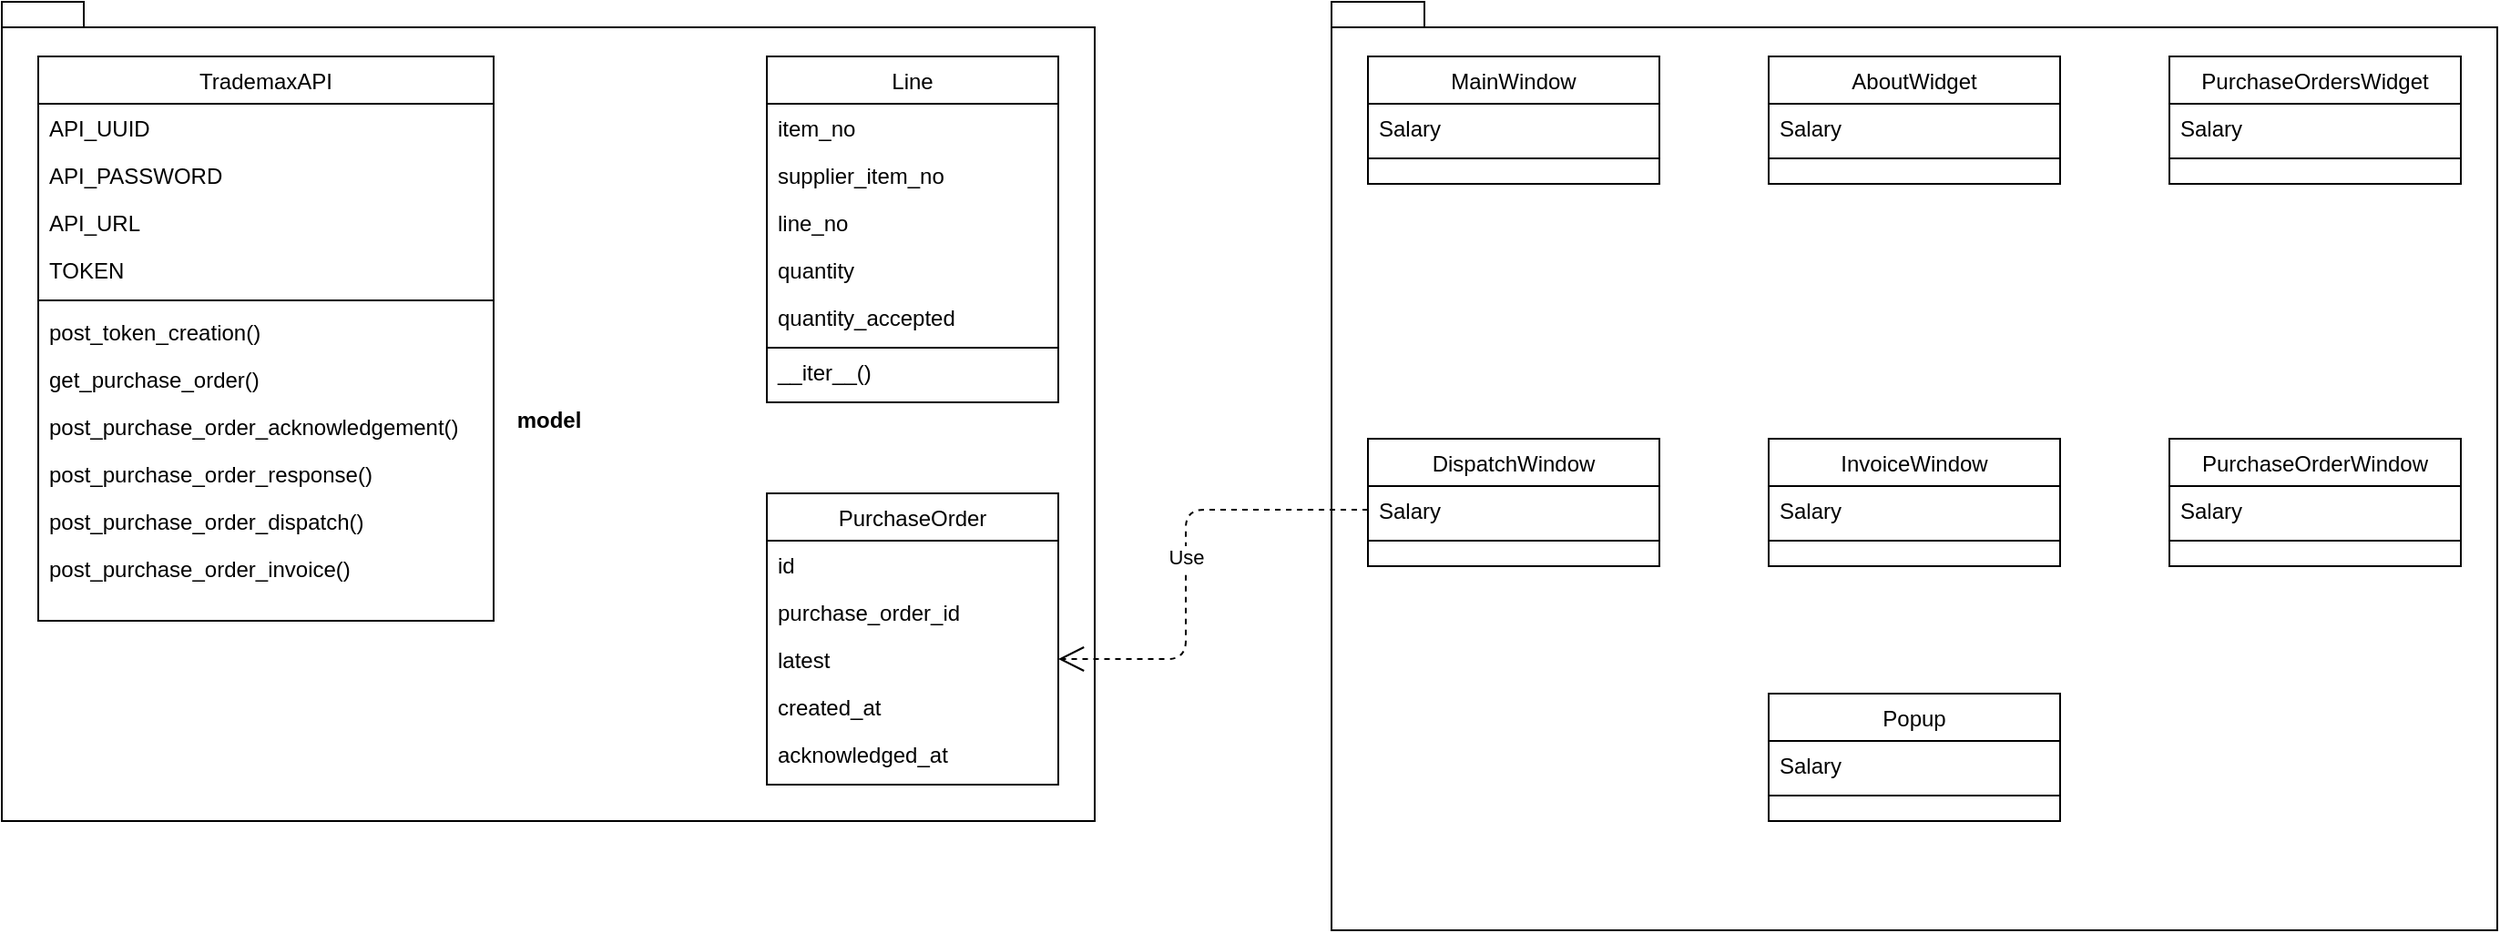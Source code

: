 <mxfile version="13.10.0" type="device"><diagram id="C5RBs43oDa-KdzZeNtuy" name="Page-1"><mxGraphModel dx="2171" dy="635" grid="1" gridSize="10" guides="1" tooltips="1" connect="1" arrows="1" fold="1" page="1" pageScale="1" pageWidth="827" pageHeight="1169" math="0" shadow="0"><root><mxCell id="WIyWlLk6GJQsqaUBKTNV-0"/><mxCell id="WIyWlLk6GJQsqaUBKTNV-1" parent="WIyWlLk6GJQsqaUBKTNV-0"/><mxCell id="fUbLNrBo1LSqrjkP0dex-6" value="model" style="shape=folder;fontStyle=1;spacingTop=10;tabWidth=40;tabHeight=14;tabPosition=left;html=1;" parent="WIyWlLk6GJQsqaUBKTNV-1" vertex="1"><mxGeometry x="-210" y="80" width="600" height="450" as="geometry"/></mxCell><mxCell id="fUbLNrBo1LSqrjkP0dex-7" value="view" style="shape=folder;fontStyle=1;spacingTop=10;tabWidth=40;tabHeight=14;tabPosition=left;html=1;" parent="WIyWlLk6GJQsqaUBKTNV-1" vertex="1"><mxGeometry x="520" y="80" width="640" height="510" as="geometry"/></mxCell><mxCell id="zkfFHV4jXpPFQw0GAbJ--13" value="Line&#10;" style="swimlane;fontStyle=0;align=center;verticalAlign=top;childLayout=stackLayout;horizontal=1;startSize=26;horizontalStack=0;resizeParent=1;resizeLast=0;collapsible=1;marginBottom=0;rounded=0;shadow=0;strokeWidth=1;" parent="WIyWlLk6GJQsqaUBKTNV-1" vertex="1"><mxGeometry x="210" y="110" width="160" height="190" as="geometry"><mxRectangle x="340" y="380" width="170" height="26" as="alternateBounds"/></mxGeometry></mxCell><mxCell id="zkfFHV4jXpPFQw0GAbJ--14" value="item_no" style="text;align=left;verticalAlign=top;spacingLeft=4;spacingRight=4;overflow=hidden;rotatable=0;points=[[0,0.5],[1,0.5]];portConstraint=eastwest;" parent="zkfFHV4jXpPFQw0GAbJ--13" vertex="1"><mxGeometry y="26" width="160" height="26" as="geometry"/></mxCell><mxCell id="fUbLNrBo1LSqrjkP0dex-30" value="supplier_item_no" style="text;align=left;verticalAlign=top;spacingLeft=4;spacingRight=4;overflow=hidden;rotatable=0;points=[[0,0.5],[1,0.5]];portConstraint=eastwest;" parent="zkfFHV4jXpPFQw0GAbJ--13" vertex="1"><mxGeometry y="52" width="160" height="26" as="geometry"/></mxCell><mxCell id="fUbLNrBo1LSqrjkP0dex-31" value="line_no" style="text;align=left;verticalAlign=top;spacingLeft=4;spacingRight=4;overflow=hidden;rotatable=0;points=[[0,0.5],[1,0.5]];portConstraint=eastwest;" parent="zkfFHV4jXpPFQw0GAbJ--13" vertex="1"><mxGeometry y="78" width="160" height="26" as="geometry"/></mxCell><mxCell id="fUbLNrBo1LSqrjkP0dex-37" value="quantity" style="text;align=left;verticalAlign=top;spacingLeft=4;spacingRight=4;overflow=hidden;rotatable=0;points=[[0,0.5],[1,0.5]];portConstraint=eastwest;" parent="zkfFHV4jXpPFQw0GAbJ--13" vertex="1"><mxGeometry y="104" width="160" height="26" as="geometry"/></mxCell><mxCell id="fUbLNrBo1LSqrjkP0dex-44" value="quantity_accepted" style="text;align=left;verticalAlign=top;spacingLeft=4;spacingRight=4;overflow=hidden;rotatable=0;points=[[0,0.5],[1,0.5]];portConstraint=eastwest;" parent="zkfFHV4jXpPFQw0GAbJ--13" vertex="1"><mxGeometry y="130" width="160" height="26" as="geometry"/></mxCell><mxCell id="zkfFHV4jXpPFQw0GAbJ--15" value="" style="line;html=1;strokeWidth=1;align=left;verticalAlign=middle;spacingTop=-1;spacingLeft=3;spacingRight=3;rotatable=0;labelPosition=right;points=[];portConstraint=eastwest;" parent="zkfFHV4jXpPFQw0GAbJ--13" vertex="1"><mxGeometry y="156" width="160" height="8" as="geometry"/></mxCell><mxCell id="zkfFHV4jXpPFQw0GAbJ--6" value="PurchaseOrder" style="swimlane;fontStyle=0;align=center;verticalAlign=top;childLayout=stackLayout;horizontal=1;startSize=26;horizontalStack=0;resizeParent=1;resizeLast=0;collapsible=1;marginBottom=0;rounded=0;shadow=0;strokeWidth=1;" parent="WIyWlLk6GJQsqaUBKTNV-1" vertex="1"><mxGeometry x="210" y="350" width="160" height="160" as="geometry"><mxRectangle x="130" y="380" width="160" height="26" as="alternateBounds"/></mxGeometry></mxCell><mxCell id="zkfFHV4jXpPFQw0GAbJ--7" value="id" style="text;align=left;verticalAlign=top;spacingLeft=4;spacingRight=4;overflow=hidden;rotatable=0;points=[[0,0.5],[1,0.5]];portConstraint=eastwest;" parent="zkfFHV4jXpPFQw0GAbJ--6" vertex="1"><mxGeometry y="26" width="160" height="26" as="geometry"/></mxCell><mxCell id="zkfFHV4jXpPFQw0GAbJ--8" value="purchase_order_id" style="text;align=left;verticalAlign=top;spacingLeft=4;spacingRight=4;overflow=hidden;rotatable=0;points=[[0,0.5],[1,0.5]];portConstraint=eastwest;rounded=0;shadow=0;html=0;" parent="zkfFHV4jXpPFQw0GAbJ--6" vertex="1"><mxGeometry y="52" width="160" height="26" as="geometry"/></mxCell><mxCell id="fUbLNrBo1LSqrjkP0dex-47" value="latest" style="text;align=left;verticalAlign=top;spacingLeft=4;spacingRight=4;overflow=hidden;rotatable=0;points=[[0,0.5],[1,0.5]];portConstraint=eastwest;rounded=0;shadow=0;html=0;" parent="zkfFHV4jXpPFQw0GAbJ--6" vertex="1"><mxGeometry y="78" width="160" height="26" as="geometry"/></mxCell><mxCell id="fUbLNrBo1LSqrjkP0dex-48" value="created_at" style="text;align=left;verticalAlign=top;spacingLeft=4;spacingRight=4;overflow=hidden;rotatable=0;points=[[0,0.5],[1,0.5]];portConstraint=eastwest;rounded=0;shadow=0;html=0;" parent="zkfFHV4jXpPFQw0GAbJ--6" vertex="1"><mxGeometry y="104" width="160" height="26" as="geometry"/></mxCell><mxCell id="fUbLNrBo1LSqrjkP0dex-49" value="acknowledged_at" style="text;align=left;verticalAlign=top;spacingLeft=4;spacingRight=4;overflow=hidden;rotatable=0;points=[[0,0.5],[1,0.5]];portConstraint=eastwest;rounded=0;shadow=0;html=0;" parent="zkfFHV4jXpPFQw0GAbJ--6" vertex="1"><mxGeometry y="130" width="160" height="26" as="geometry"/></mxCell><mxCell id="fUbLNrBo1LSqrjkP0dex-0" value="AboutWidget&#10;" style="swimlane;fontStyle=0;align=center;verticalAlign=top;childLayout=stackLayout;horizontal=1;startSize=26;horizontalStack=0;resizeParent=1;resizeLast=0;collapsible=1;marginBottom=0;rounded=0;shadow=0;strokeWidth=1;" parent="WIyWlLk6GJQsqaUBKTNV-1" vertex="1"><mxGeometry x="760" y="110" width="160" height="70" as="geometry"><mxRectangle x="340" y="380" width="170" height="26" as="alternateBounds"/></mxGeometry></mxCell><mxCell id="fUbLNrBo1LSqrjkP0dex-1" value="Salary" style="text;align=left;verticalAlign=top;spacingLeft=4;spacingRight=4;overflow=hidden;rotatable=0;points=[[0,0.5],[1,0.5]];portConstraint=eastwest;" parent="fUbLNrBo1LSqrjkP0dex-0" vertex="1"><mxGeometry y="26" width="160" height="26" as="geometry"/></mxCell><mxCell id="fUbLNrBo1LSqrjkP0dex-2" value="" style="line;html=1;strokeWidth=1;align=left;verticalAlign=middle;spacingTop=-1;spacingLeft=3;spacingRight=3;rotatable=0;labelPosition=right;points=[];portConstraint=eastwest;" parent="fUbLNrBo1LSqrjkP0dex-0" vertex="1"><mxGeometry y="52" width="160" height="8" as="geometry"/></mxCell><mxCell id="fUbLNrBo1LSqrjkP0dex-8" value="MainWindow" style="swimlane;fontStyle=0;align=center;verticalAlign=top;childLayout=stackLayout;horizontal=1;startSize=26;horizontalStack=0;resizeParent=1;resizeLast=0;collapsible=1;marginBottom=0;rounded=0;shadow=0;strokeWidth=1;" parent="WIyWlLk6GJQsqaUBKTNV-1" vertex="1"><mxGeometry x="540" y="110" width="160" height="70" as="geometry"><mxRectangle x="340" y="380" width="170" height="26" as="alternateBounds"/></mxGeometry></mxCell><mxCell id="fUbLNrBo1LSqrjkP0dex-9" value="Salary" style="text;align=left;verticalAlign=top;spacingLeft=4;spacingRight=4;overflow=hidden;rotatable=0;points=[[0,0.5],[1,0.5]];portConstraint=eastwest;" parent="fUbLNrBo1LSqrjkP0dex-8" vertex="1"><mxGeometry y="26" width="160" height="26" as="geometry"/></mxCell><mxCell id="fUbLNrBo1LSqrjkP0dex-10" value="" style="line;html=1;strokeWidth=1;align=left;verticalAlign=middle;spacingTop=-1;spacingLeft=3;spacingRight=3;rotatable=0;labelPosition=right;points=[];portConstraint=eastwest;" parent="fUbLNrBo1LSqrjkP0dex-8" vertex="1"><mxGeometry y="52" width="160" height="8" as="geometry"/></mxCell><mxCell id="fUbLNrBo1LSqrjkP0dex-3" value="PurchaseOrdersWidget" style="swimlane;fontStyle=0;align=center;verticalAlign=top;childLayout=stackLayout;horizontal=1;startSize=26;horizontalStack=0;resizeParent=1;resizeLast=0;collapsible=1;marginBottom=0;rounded=0;shadow=0;strokeWidth=1;" parent="WIyWlLk6GJQsqaUBKTNV-1" vertex="1"><mxGeometry x="980" y="110" width="160" height="70" as="geometry"><mxRectangle x="340" y="380" width="170" height="26" as="alternateBounds"/></mxGeometry></mxCell><mxCell id="fUbLNrBo1LSqrjkP0dex-4" value="Salary" style="text;align=left;verticalAlign=top;spacingLeft=4;spacingRight=4;overflow=hidden;rotatable=0;points=[[0,0.5],[1,0.5]];portConstraint=eastwest;" parent="fUbLNrBo1LSqrjkP0dex-3" vertex="1"><mxGeometry y="26" width="160" height="26" as="geometry"/></mxCell><mxCell id="fUbLNrBo1LSqrjkP0dex-5" value="" style="line;html=1;strokeWidth=1;align=left;verticalAlign=middle;spacingTop=-1;spacingLeft=3;spacingRight=3;rotatable=0;labelPosition=right;points=[];portConstraint=eastwest;" parent="fUbLNrBo1LSqrjkP0dex-3" vertex="1"><mxGeometry y="52" width="160" height="8" as="geometry"/></mxCell><mxCell id="fUbLNrBo1LSqrjkP0dex-11" value="DispatchWindow" style="swimlane;fontStyle=0;align=center;verticalAlign=top;childLayout=stackLayout;horizontal=1;startSize=26;horizontalStack=0;resizeParent=1;resizeLast=0;collapsible=1;marginBottom=0;rounded=0;shadow=0;strokeWidth=1;" parent="WIyWlLk6GJQsqaUBKTNV-1" vertex="1"><mxGeometry x="540" y="320" width="160" height="70" as="geometry"><mxRectangle x="340" y="380" width="170" height="26" as="alternateBounds"/></mxGeometry></mxCell><mxCell id="fUbLNrBo1LSqrjkP0dex-12" value="Salary" style="text;align=left;verticalAlign=top;spacingLeft=4;spacingRight=4;overflow=hidden;rotatable=0;points=[[0,0.5],[1,0.5]];portConstraint=eastwest;" parent="fUbLNrBo1LSqrjkP0dex-11" vertex="1"><mxGeometry y="26" width="160" height="26" as="geometry"/></mxCell><mxCell id="fUbLNrBo1LSqrjkP0dex-13" value="" style="line;html=1;strokeWidth=1;align=left;verticalAlign=middle;spacingTop=-1;spacingLeft=3;spacingRight=3;rotatable=0;labelPosition=right;points=[];portConstraint=eastwest;" parent="fUbLNrBo1LSqrjkP0dex-11" vertex="1"><mxGeometry y="52" width="160" height="8" as="geometry"/></mxCell><mxCell id="fUbLNrBo1LSqrjkP0dex-14" value="InvoiceWindow" style="swimlane;fontStyle=0;align=center;verticalAlign=top;childLayout=stackLayout;horizontal=1;startSize=26;horizontalStack=0;resizeParent=1;resizeLast=0;collapsible=1;marginBottom=0;rounded=0;shadow=0;strokeWidth=1;" parent="WIyWlLk6GJQsqaUBKTNV-1" vertex="1"><mxGeometry x="760" y="320" width="160" height="70" as="geometry"><mxRectangle x="340" y="380" width="170" height="26" as="alternateBounds"/></mxGeometry></mxCell><mxCell id="fUbLNrBo1LSqrjkP0dex-15" value="Salary" style="text;align=left;verticalAlign=top;spacingLeft=4;spacingRight=4;overflow=hidden;rotatable=0;points=[[0,0.5],[1,0.5]];portConstraint=eastwest;" parent="fUbLNrBo1LSqrjkP0dex-14" vertex="1"><mxGeometry y="26" width="160" height="26" as="geometry"/></mxCell><mxCell id="fUbLNrBo1LSqrjkP0dex-16" value="" style="line;html=1;strokeWidth=1;align=left;verticalAlign=middle;spacingTop=-1;spacingLeft=3;spacingRight=3;rotatable=0;labelPosition=right;points=[];portConstraint=eastwest;" parent="fUbLNrBo1LSqrjkP0dex-14" vertex="1"><mxGeometry y="52" width="160" height="8" as="geometry"/></mxCell><mxCell id="fUbLNrBo1LSqrjkP0dex-17" value="PurchaseOrderWindow" style="swimlane;fontStyle=0;align=center;verticalAlign=top;childLayout=stackLayout;horizontal=1;startSize=26;horizontalStack=0;resizeParent=1;resizeLast=0;collapsible=1;marginBottom=0;rounded=0;shadow=0;strokeWidth=1;" parent="WIyWlLk6GJQsqaUBKTNV-1" vertex="1"><mxGeometry x="980" y="320" width="160" height="70" as="geometry"><mxRectangle x="340" y="380" width="170" height="26" as="alternateBounds"/></mxGeometry></mxCell><mxCell id="fUbLNrBo1LSqrjkP0dex-18" value="Salary" style="text;align=left;verticalAlign=top;spacingLeft=4;spacingRight=4;overflow=hidden;rotatable=0;points=[[0,0.5],[1,0.5]];portConstraint=eastwest;" parent="fUbLNrBo1LSqrjkP0dex-17" vertex="1"><mxGeometry y="26" width="160" height="26" as="geometry"/></mxCell><mxCell id="fUbLNrBo1LSqrjkP0dex-19" value="" style="line;html=1;strokeWidth=1;align=left;verticalAlign=middle;spacingTop=-1;spacingLeft=3;spacingRight=3;rotatable=0;labelPosition=right;points=[];portConstraint=eastwest;" parent="fUbLNrBo1LSqrjkP0dex-17" vertex="1"><mxGeometry y="52" width="160" height="8" as="geometry"/></mxCell><mxCell id="fUbLNrBo1LSqrjkP0dex-20" value="Popup" style="swimlane;fontStyle=0;align=center;verticalAlign=top;childLayout=stackLayout;horizontal=1;startSize=26;horizontalStack=0;resizeParent=1;resizeLast=0;collapsible=1;marginBottom=0;rounded=0;shadow=0;strokeWidth=1;" parent="WIyWlLk6GJQsqaUBKTNV-1" vertex="1"><mxGeometry x="760" y="460" width="160" height="70" as="geometry"><mxRectangle x="340" y="380" width="170" height="26" as="alternateBounds"/></mxGeometry></mxCell><mxCell id="fUbLNrBo1LSqrjkP0dex-21" value="Salary" style="text;align=left;verticalAlign=top;spacingLeft=4;spacingRight=4;overflow=hidden;rotatable=0;points=[[0,0.5],[1,0.5]];portConstraint=eastwest;" parent="fUbLNrBo1LSqrjkP0dex-20" vertex="1"><mxGeometry y="26" width="160" height="26" as="geometry"/></mxCell><mxCell id="fUbLNrBo1LSqrjkP0dex-22" value="" style="line;html=1;strokeWidth=1;align=left;verticalAlign=middle;spacingTop=-1;spacingLeft=3;spacingRight=3;rotatable=0;labelPosition=right;points=[];portConstraint=eastwest;" parent="fUbLNrBo1LSqrjkP0dex-20" vertex="1"><mxGeometry y="52" width="160" height="8" as="geometry"/></mxCell><mxCell id="fUbLNrBo1LSqrjkP0dex-46" value="__iter__()" style="text;align=left;verticalAlign=top;spacingLeft=4;spacingRight=4;overflow=hidden;rotatable=0;points=[[0,0.5],[1,0.5]];portConstraint=eastwest;" parent="WIyWlLk6GJQsqaUBKTNV-1" vertex="1"><mxGeometry x="210" y="270" width="160" height="26" as="geometry"/></mxCell><mxCell id="fUbLNrBo1LSqrjkP0dex-56" value="" style="group" parent="WIyWlLk6GJQsqaUBKTNV-1" vertex="1" connectable="0"><mxGeometry x="-190" y="110" width="250" height="310" as="geometry"/></mxCell><mxCell id="fUbLNrBo1LSqrjkP0dex-23" value="TrademaxAPI" style="swimlane;fontStyle=0;align=center;verticalAlign=top;childLayout=stackLayout;horizontal=1;startSize=26;horizontalStack=0;resizeParent=1;resizeLast=0;collapsible=1;marginBottom=0;rounded=0;shadow=0;strokeWidth=1;" parent="fUbLNrBo1LSqrjkP0dex-56" vertex="1"><mxGeometry width="250" height="310" as="geometry"><mxRectangle x="130" y="380" width="160" height="26" as="alternateBounds"/></mxGeometry></mxCell><mxCell id="fUbLNrBo1LSqrjkP0dex-24" value="API_UUID" style="text;align=left;verticalAlign=top;spacingLeft=4;spacingRight=4;overflow=hidden;rotatable=0;points=[[0,0.5],[1,0.5]];portConstraint=eastwest;" parent="fUbLNrBo1LSqrjkP0dex-23" vertex="1"><mxGeometry y="26" width="250" height="26" as="geometry"/></mxCell><mxCell id="fUbLNrBo1LSqrjkP0dex-25" value="API_PASSWORD" style="text;align=left;verticalAlign=top;spacingLeft=4;spacingRight=4;overflow=hidden;rotatable=0;points=[[0,0.5],[1,0.5]];portConstraint=eastwest;rounded=0;shadow=0;html=0;" parent="fUbLNrBo1LSqrjkP0dex-23" vertex="1"><mxGeometry y="52" width="250" height="26" as="geometry"/></mxCell><mxCell id="fUbLNrBo1LSqrjkP0dex-50" value="API_URL" style="text;align=left;verticalAlign=top;spacingLeft=4;spacingRight=4;overflow=hidden;rotatable=0;points=[[0,0.5],[1,0.5]];portConstraint=eastwest;rounded=0;shadow=0;html=0;" parent="fUbLNrBo1LSqrjkP0dex-23" vertex="1"><mxGeometry y="78" width="250" height="26" as="geometry"/></mxCell><mxCell id="fUbLNrBo1LSqrjkP0dex-51" value="TOKEN" style="text;align=left;verticalAlign=top;spacingLeft=4;spacingRight=4;overflow=hidden;rotatable=0;points=[[0,0.5],[1,0.5]];portConstraint=eastwest;rounded=0;shadow=0;html=0;" parent="fUbLNrBo1LSqrjkP0dex-23" vertex="1"><mxGeometry y="104" width="250" height="26" as="geometry"/></mxCell><mxCell id="fUbLNrBo1LSqrjkP0dex-26" value="" style="line;html=1;strokeWidth=1;align=left;verticalAlign=middle;spacingTop=-1;spacingLeft=3;spacingRight=3;rotatable=0;labelPosition=right;points=[];portConstraint=eastwest;" parent="fUbLNrBo1LSqrjkP0dex-23" vertex="1"><mxGeometry y="130" width="250" height="8" as="geometry"/></mxCell><mxCell id="fUbLNrBo1LSqrjkP0dex-27" value="post_token_creation()" style="text;align=left;verticalAlign=top;spacingLeft=4;spacingRight=4;overflow=hidden;rotatable=0;points=[[0,0.5],[1,0.5]];portConstraint=eastwest;fontStyle=0" parent="fUbLNrBo1LSqrjkP0dex-23" vertex="1"><mxGeometry y="138" width="250" height="26" as="geometry"/></mxCell><mxCell id="fUbLNrBo1LSqrjkP0dex-28" value="get_purchase_order()" style="text;align=left;verticalAlign=top;spacingLeft=4;spacingRight=4;overflow=hidden;rotatable=0;points=[[0,0.5],[1,0.5]];portConstraint=eastwest;" parent="fUbLNrBo1LSqrjkP0dex-23" vertex="1"><mxGeometry y="164" width="250" height="26" as="geometry"/></mxCell><mxCell id="fUbLNrBo1LSqrjkP0dex-52" value="post_purchase_order_acknowledgement()" style="text;align=left;verticalAlign=top;spacingLeft=4;spacingRight=4;overflow=hidden;rotatable=0;points=[[0,0.5],[1,0.5]];portConstraint=eastwest;" parent="fUbLNrBo1LSqrjkP0dex-56" vertex="1"><mxGeometry y="190" width="250" height="26" as="geometry"/></mxCell><mxCell id="fUbLNrBo1LSqrjkP0dex-53" value="post_purchase_order_response()" style="text;align=left;verticalAlign=top;spacingLeft=4;spacingRight=4;overflow=hidden;rotatable=0;points=[[0,0.5],[1,0.5]];portConstraint=eastwest;" parent="fUbLNrBo1LSqrjkP0dex-56" vertex="1"><mxGeometry y="216" width="250" height="26" as="geometry"/></mxCell><mxCell id="fUbLNrBo1LSqrjkP0dex-54" value="post_purchase_order_dispatch()" style="text;align=left;verticalAlign=top;spacingLeft=4;spacingRight=4;overflow=hidden;rotatable=0;points=[[0,0.5],[1,0.5]];portConstraint=eastwest;" parent="fUbLNrBo1LSqrjkP0dex-56" vertex="1"><mxGeometry y="242" width="250" height="26" as="geometry"/></mxCell><mxCell id="fUbLNrBo1LSqrjkP0dex-55" value="post_purchase_order_invoice()" style="text;align=left;verticalAlign=top;spacingLeft=4;spacingRight=4;overflow=hidden;rotatable=0;points=[[0,0.5],[1,0.5]];portConstraint=eastwest;" parent="fUbLNrBo1LSqrjkP0dex-56" vertex="1"><mxGeometry y="268" width="250" height="26" as="geometry"/></mxCell><mxCell id="1sUDsEh5AkJBfm6eR_7j-0" value="Use" style="endArrow=open;endSize=12;dashed=1;html=1;entryX=1;entryY=0.5;entryDx=0;entryDy=0;exitX=0;exitY=0.5;exitDx=0;exitDy=0;" edge="1" parent="WIyWlLk6GJQsqaUBKTNV-1" source="fUbLNrBo1LSqrjkP0dex-12" target="fUbLNrBo1LSqrjkP0dex-47"><mxGeometry width="160" relative="1" as="geometry"><mxPoint x="470" y="140" as="sourcePoint"/><mxPoint x="370" y="40" as="targetPoint"/><Array as="points"><mxPoint x="440" y="359"/><mxPoint x="440" y="441"/></Array></mxGeometry></mxCell></root></mxGraphModel></diagram></mxfile>